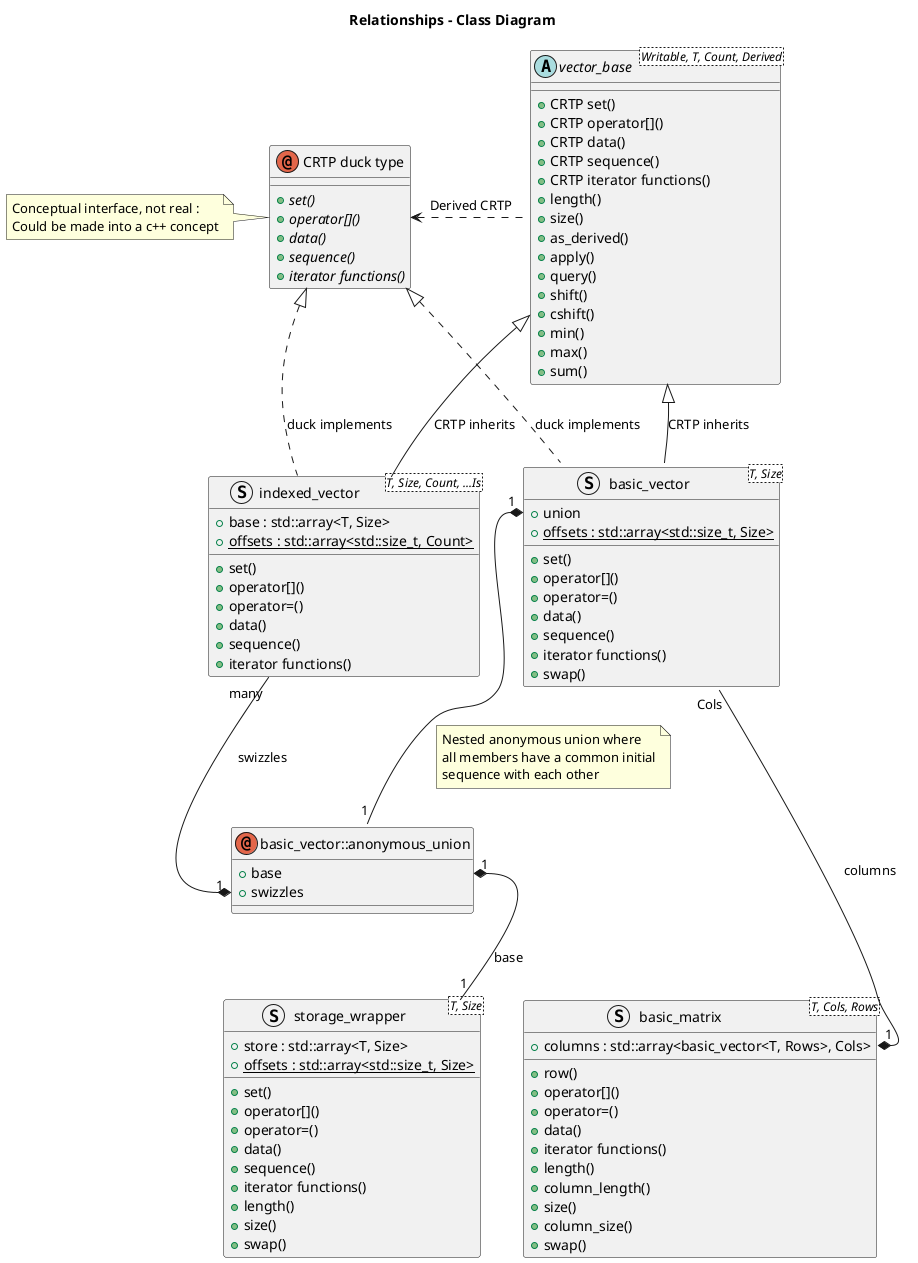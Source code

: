 @startuml
	'skin rose
	title Relationships - Class Diagram
	annotation "CRTP duck type"
	{
		+ {abstract} set()
		+ {abstract} operator[]()
		+ {abstract} data()
		+ {abstract} sequence()
		+ {abstract} iterator functions()
	}
	note left of "CRTP duck type"
		Conceptual interface, not real :
		Could be made into a c++ concept
	end note
	abstract vector_base <Writable, T, Count, Derived>
	{
		+ CRTP set()
		+ CRTP operator[]()
		+ CRTP data()
		+ CRTP sequence()
		+ CRTP iterator functions()
		+ length()
		+ size()
		+ as_derived()
		+ apply()
		+ query()
		+ shift()
		+ cshift()
		+ min()
		+ max()
		+ sum()
	}
	struct basic_vector<T, Size>
	{
		+ union
		+ {static} offsets : std::array<std::size_t, Size>
		+ set()
		+ operator[]()
		+ operator=()
		+ data()
		+ sequence()
		+ iterator functions()
		+ swap()
	}
	annotation basic_vector::anonymous_union
	{
		+ base
		+ swizzles
	}
	struct storage_wrapper<T, Size>
	{
		+ store : std::array<T, Size>
		+ {static} offsets : std::array<std::size_t, Size>
		+ set()
		+ operator[]()
		+ operator=()
		+ data()
		+ sequence()
		+ iterator functions()
		+ length()
		+ size()
		+ swap()
	}
	struct indexed_vector<T, Size, Count, ...Is>
	{
		+ base : std::array<T, Size>
		+ {static} offsets : std::array<std::size_t, Count>
		+ set()
		+ operator[]()
		+ operator=()
		+ data()
		+ sequence()
		+ iterator functions()
	}
	struct basic_matrix<T, Cols, Rows>
	{
		+ columns : std::array<basic_vector<T, Rows>, Cols>
		+ row()
		+ operator[]()
		+ operator=()
		+ data()
		+ iterator functions()
		+ length()
		+ column_length()
		+ size()
		+ column_size()
		+ swap()
	}
	vector_base <|-- basic_vector: CRTP inherits
	vector_base <|-- indexed_vector : CRTP inherits
	"CRTP duck type" ^.. basic_vector : duck implements
	"CRTP duck type" ^.. indexed_vector : duck implements
	basic_vector::anonymous_union::base "1" *-- "1" storage_wrapper : base
	basic_vector::anonymous_union::swizzles "1" *-- "many" indexed_vector : swizzles
	basic_vector::union "1" *-- "1" basic_vector::anonymous_union
	note right on link
	  Nested anonymous union where
	  all members have a common initial
	  sequence with each other
	end note
	"CRTP duck type" <. vector_base : Derived CRTP
	basic_matrix::columns "1" *-- "Cols" basic_vector : columns
	basic_vector -[hidden]left- indexed_vector
	storage_wrapper .[hidden]right. basic_matrix
@enduml
